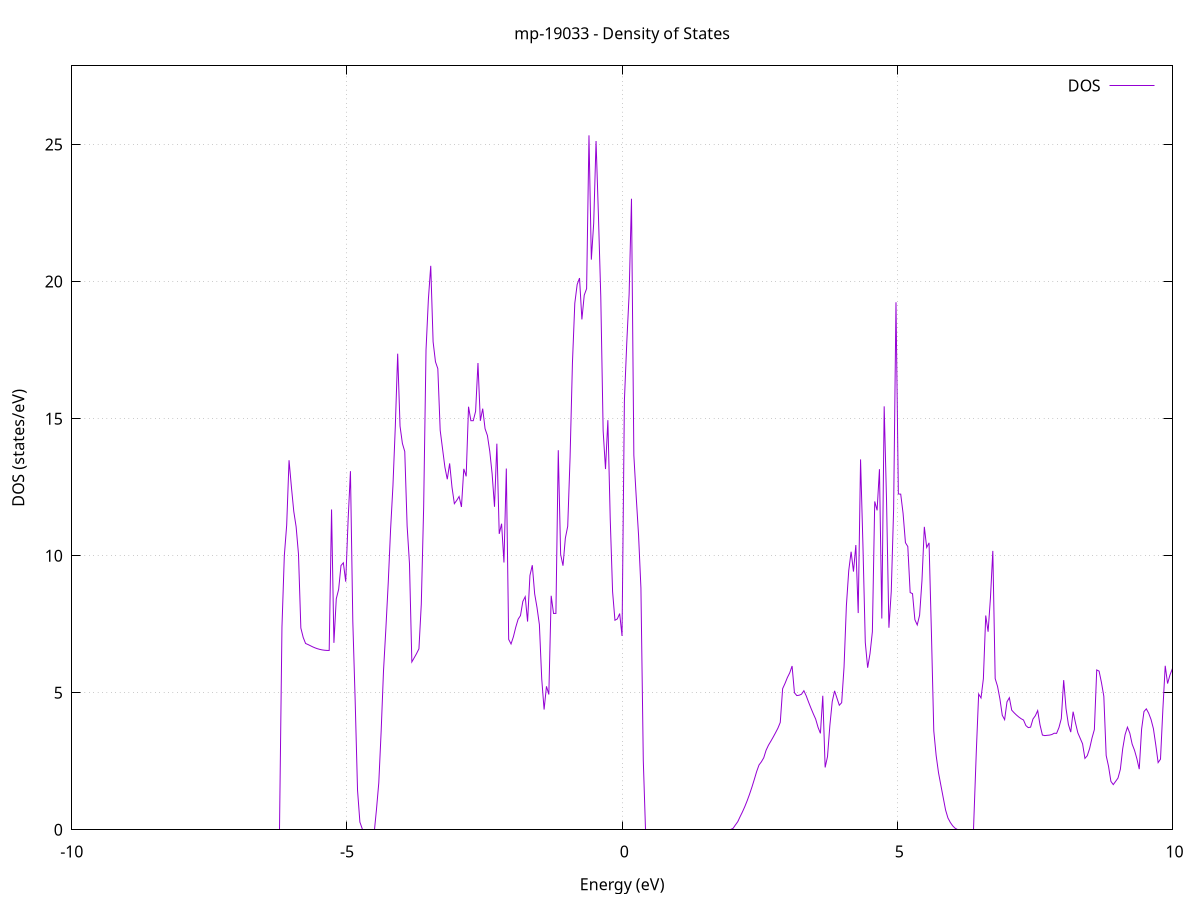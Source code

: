set title 'mp-19033 - Density of States'
set xlabel 'Energy (eV)'
set ylabel 'DOS (states/eV)'
set grid
set xrange [-10:10]
set yrange [0:27.871]
set xzeroaxis lt -1
set terminal png size 800,600
set output 'mp-19033_dos_gnuplot.png'
plot '-' using 1:2 with lines title 'DOS'
-43.643400 0.000000
-43.600500 0.000000
-43.557500 0.000000
-43.514600 0.000000
-43.471700 0.000000
-43.428800 0.000000
-43.385900 0.000000
-43.343000 0.000000
-43.300100 0.000000
-43.257200 0.000000
-43.214300 0.000000
-43.171300 0.000000
-43.128400 0.000000
-43.085500 0.000000
-43.042600 0.000000
-42.999700 0.000000
-42.956800 0.000000
-42.913900 0.000000
-42.871000 0.000000
-42.828000 0.000000
-42.785100 0.000000
-42.742200 0.000000
-42.699300 0.000000
-42.656400 0.000000
-42.613500 0.000000
-42.570600 0.000000
-42.527700 0.000000
-42.484700 0.000000
-42.441800 0.000000
-42.398900 0.000000
-42.356000 0.000000
-42.313100 0.000000
-42.270200 0.000000
-42.227300 0.000000
-42.184400 0.000000
-42.141500 0.000000
-42.098500 0.000000
-42.055600 0.000000
-42.012700 0.000000
-41.969800 0.000000
-41.926900 0.000000
-41.884000 0.000000
-41.841100 0.000000
-41.798200 0.000000
-41.755200 0.000000
-41.712300 0.000000
-41.669400 0.000000
-41.626500 0.000000
-41.583600 0.000000
-41.540700 0.000000
-41.497800 0.000000
-41.454900 0.000000
-41.412000 0.000000
-41.369000 0.000000
-41.326100 0.000000
-41.283200 0.000000
-41.240300 0.000000
-41.197400 0.000000
-41.154500 0.000000
-41.111600 0.000000
-41.068700 0.000000
-41.025700 0.000000
-40.982800 0.000000
-40.939900 0.000000
-40.897000 0.000000
-40.854100 0.000000
-40.811200 0.000000
-40.768300 0.000000
-40.725400 0.000000
-40.682400 0.000000
-40.639500 0.000000
-40.596600 0.000000
-40.553700 0.000000
-40.510800 0.000000
-40.467900 0.000000
-40.425000 0.000000
-40.382100 0.000000
-40.339200 0.000000
-40.296200 0.000000
-40.253300 0.000000
-40.210400 0.000000
-40.167500 0.000000
-40.124600 0.000000
-40.081700 0.000000
-40.038800 0.000000
-39.995900 0.000000
-39.952900 0.000000
-39.910000 0.000000
-39.867100 0.000000
-39.824200 0.000000
-39.781300 0.000000
-39.738400 238.131700
-39.695500 278.156000
-39.652600 0.000000
-39.609700 0.000000
-39.566700 0.000000
-39.523800 0.000000
-39.480900 0.000000
-39.438000 0.000000
-39.395100 0.000000
-39.352200 0.000000
-39.309300 0.000000
-39.266400 0.000000
-39.223400 0.000000
-39.180500 0.000000
-39.137600 0.000000
-39.094700 0.000000
-39.051800 0.000000
-39.008900 0.000000
-38.966000 0.000000
-38.923100 0.000000
-38.880100 0.000000
-38.837200 0.000000
-38.794300 0.000000
-38.751400 0.000000
-38.708500 0.000000
-38.665600 0.000000
-38.622700 0.000000
-38.579800 0.000000
-38.536900 0.000000
-38.493900 0.000000
-38.451000 0.000000
-38.408100 0.000000
-38.365200 0.000000
-38.322300 0.000000
-38.279400 0.000000
-38.236500 0.000000
-38.193600 0.000000
-38.150600 0.000000
-38.107700 0.000000
-38.064800 0.000000
-38.021900 0.000000
-37.979000 0.000000
-37.936100 0.000000
-37.893200 0.000000
-37.850300 0.000000
-37.807400 0.000000
-37.764400 0.000000
-37.721500 0.000000
-37.678600 0.000000
-37.635700 0.000000
-37.592800 0.000000
-37.549900 0.000000
-37.507000 0.000000
-37.464100 0.000000
-37.421100 0.000000
-37.378200 0.000000
-37.335300 0.000000
-37.292400 0.000000
-37.249500 0.000000
-37.206600 0.000000
-37.163700 0.000000
-37.120800 0.000000
-37.077800 0.000000
-37.034900 0.000000
-36.992000 0.000000
-36.949100 0.000000
-36.906200 0.000000
-36.863300 0.000000
-36.820400 0.000000
-36.777500 0.000000
-36.734600 0.000000
-36.691600 0.000000
-36.648700 0.000000
-36.605800 0.000000
-36.562900 0.000000
-36.520000 0.000000
-36.477100 0.000000
-36.434200 0.000000
-36.391300 0.000000
-36.348300 0.000000
-36.305400 0.000000
-36.262500 0.000000
-36.219600 0.000000
-36.176700 0.000000
-36.133800 0.000000
-36.090900 0.000000
-36.048000 0.000000
-36.005100 0.000000
-35.962100 0.000000
-35.919200 0.000000
-35.876300 0.000000
-35.833400 0.000000
-35.790500 0.000000
-35.747600 0.000000
-35.704700 0.000000
-35.661800 0.000000
-35.618800 0.000000
-35.575900 0.000000
-35.533000 0.000000
-35.490100 0.000000
-35.447200 0.000000
-35.404300 0.000000
-35.361400 0.000000
-35.318500 0.000000
-35.275500 0.000000
-35.232600 0.000000
-35.189700 0.000000
-35.146800 0.000000
-35.103900 0.000000
-35.061000 0.000000
-35.018100 0.000000
-34.975200 0.000000
-34.932300 0.000000
-34.889300 0.000000
-34.846400 0.000000
-34.803500 0.000000
-34.760600 0.000000
-34.717700 0.000000
-34.674800 0.000000
-34.631900 0.000000
-34.589000 0.000000
-34.546000 0.000000
-34.503100 0.000000
-34.460200 0.000000
-34.417300 0.000000
-34.374400 0.000000
-34.331500 0.000000
-34.288600 0.000000
-34.245700 0.000000
-34.202800 0.000000
-34.159800 0.000000
-34.116900 0.000000
-34.074000 0.000000
-34.031100 0.000000
-33.988200 0.000000
-33.945300 0.000000
-33.902400 0.000000
-33.859500 0.000000
-33.816500 0.000000
-33.773600 0.000000
-33.730700 0.000000
-33.687800 0.000000
-33.644900 0.000000
-33.602000 0.000000
-33.559100 0.000000
-33.516200 0.000000
-33.473200 0.000000
-33.430300 0.000000
-33.387400 0.000000
-33.344500 0.000000
-33.301600 0.000000
-33.258700 0.000000
-33.215800 0.000000
-33.172900 0.000000
-33.130000 0.000000
-33.087000 0.000000
-33.044100 0.000000
-33.001200 0.000000
-32.958300 0.000000
-32.915400 0.000000
-32.872500 0.000000
-32.829600 0.000000
-32.786700 0.000000
-32.743700 0.000000
-32.700800 0.000000
-32.657900 0.000000
-32.615000 0.000000
-32.572100 0.000000
-32.529200 0.000000
-32.486300 0.000000
-32.443400 0.000000
-32.400500 0.000000
-32.357500 0.000000
-32.314600 0.000000
-32.271700 0.000000
-32.228800 0.000000
-32.185900 0.000000
-32.143000 0.000000
-32.100100 0.000000
-32.057200 0.000000
-32.014200 0.000000
-31.971300 0.000000
-31.928400 0.000000
-31.885500 0.000000
-31.842600 0.000000
-31.799700 0.000000
-31.756800 0.000000
-31.713900 0.000000
-31.670900 0.000000
-31.628000 0.000000
-31.585100 0.000000
-31.542200 0.000000
-31.499300 0.000000
-31.456400 0.000000
-31.413500 0.000000
-31.370600 0.000000
-31.327700 0.000000
-31.284700 0.000000
-31.241800 0.000000
-31.198900 0.000000
-31.156000 0.000000
-31.113100 0.000000
-31.070200 0.000000
-31.027300 0.000000
-30.984400 0.000000
-30.941400 0.000000
-30.898500 0.000000
-30.855600 0.000000
-30.812700 0.000000
-30.769800 0.000000
-30.726900 0.000000
-30.684000 0.000000
-30.641100 0.000000
-30.598200 0.000000
-30.555200 0.000000
-30.512300 0.000000
-30.469400 0.000000
-30.426500 0.000000
-30.383600 0.000000
-30.340700 0.000000
-30.297800 0.000000
-30.254900 0.000000
-30.211900 0.000000
-30.169000 0.000000
-30.126100 0.000000
-30.083200 0.000000
-30.040300 0.000000
-29.997400 0.000000
-29.954500 0.000000
-29.911600 0.000000
-29.868600 0.000000
-29.825700 0.000000
-29.782800 0.000000
-29.739900 0.000000
-29.697000 0.000000
-29.654100 0.000000
-29.611200 0.000000
-29.568300 0.000000
-29.525400 0.000000
-29.482400 0.000000
-29.439500 0.000000
-29.396600 0.000000
-29.353700 0.000000
-29.310800 0.000000
-29.267900 0.000000
-29.225000 0.000000
-29.182100 0.000000
-29.139100 0.000000
-29.096200 0.000000
-29.053300 0.000000
-29.010400 0.000000
-28.967500 0.000000
-28.924600 0.000000
-28.881700 0.000000
-28.838800 0.000000
-28.795900 0.000000
-28.752900 0.000000
-28.710000 0.000000
-28.667100 0.000000
-28.624200 0.000000
-28.581300 0.000000
-28.538400 0.000000
-28.495500 0.000000
-28.452600 0.000000
-28.409600 0.000000
-28.366700 0.000000
-28.323800 0.000000
-28.280900 0.000000
-28.238000 0.000000
-28.195100 0.000000
-28.152200 0.000000
-28.109300 0.000000
-28.066300 0.000000
-28.023400 0.000000
-27.980500 0.000000
-27.937600 0.000000
-27.894700 0.000000
-27.851800 0.000000
-27.808900 0.000000
-27.766000 0.000000
-27.723100 0.000000
-27.680100 0.000000
-27.637200 0.000000
-27.594300 0.000000
-27.551400 0.000000
-27.508500 0.000000
-27.465600 0.000000
-27.422700 0.000000
-27.379800 0.000000
-27.336800 0.000000
-27.293900 0.000000
-27.251000 0.000000
-27.208100 0.000000
-27.165200 0.000000
-27.122300 0.000000
-27.079400 0.000000
-27.036500 0.000000
-26.993600 0.000000
-26.950600 0.000000
-26.907700 0.000000
-26.864800 0.000000
-26.821900 0.000000
-26.779000 0.000000
-26.736100 0.000000
-26.693200 0.000000
-26.650300 0.000000
-26.607300 0.000000
-26.564400 0.000000
-26.521500 0.000000
-26.478600 0.000000
-26.435700 0.000000
-26.392800 0.000000
-26.349900 0.000000
-26.307000 0.000000
-26.264000 0.000000
-26.221100 0.000000
-26.178200 0.000000
-26.135300 0.000000
-26.092400 0.000000
-26.049500 0.000000
-26.006600 0.000000
-25.963700 0.000000
-25.920800 0.000000
-25.877800 0.000000
-25.834900 0.000000
-25.792000 0.000000
-25.749100 0.000000
-25.706200 0.000000
-25.663300 0.000000
-25.620400 0.000000
-25.577500 0.000000
-25.534500 0.000000
-25.491600 0.000000
-25.448700 0.000000
-25.405800 0.000000
-25.362900 0.000000
-25.320000 0.000000
-25.277100 0.000000
-25.234200 0.000000
-25.191300 0.000000
-25.148300 0.000000
-25.105400 0.000000
-25.062500 0.000000
-25.019600 0.000000
-24.976700 0.000000
-24.933800 0.000000
-24.890900 0.000000
-24.848000 0.000000
-24.805000 0.000000
-24.762100 0.000000
-24.719200 0.000000
-24.676300 0.000000
-24.633400 0.000000
-24.590500 0.000000
-24.547600 0.000000
-24.504700 0.000000
-24.461700 0.000000
-24.418800 0.000000
-24.375900 0.000000
-24.333000 0.000000
-24.290100 0.000000
-24.247200 0.000000
-24.204300 0.000000
-24.161400 0.000000
-24.118500 0.000000
-24.075500 0.000000
-24.032600 0.000000
-23.989700 0.000000
-23.946800 0.000000
-23.903900 0.000000
-23.861000 0.000000
-23.818100 0.000000
-23.775200 0.000000
-23.732200 0.000000
-23.689300 0.000000
-23.646400 0.000000
-23.603500 0.000000
-23.560600 0.000000
-23.517700 0.000000
-23.474800 0.000000
-23.431900 0.000000
-23.389000 0.000000
-23.346000 0.000000
-23.303100 0.000000
-23.260200 0.000000
-23.217300 0.000000
-23.174400 0.000000
-23.131500 0.000000
-23.088600 0.000000
-23.045700 0.000000
-23.002700 0.000000
-22.959800 0.000000
-22.916900 0.000000
-22.874000 0.000000
-22.831100 0.000000
-22.788200 0.000000
-22.745300 0.000000
-22.702400 0.000000
-22.659400 0.000000
-22.616500 0.000000
-22.573600 0.000000
-22.530700 0.000000
-22.487800 0.000000
-22.444900 0.000000
-22.402000 0.000000
-22.359100 0.000000
-22.316200 0.000000
-22.273200 0.000000
-22.230300 0.000000
-22.187400 0.000000
-22.144500 0.000000
-22.101600 0.000000
-22.058700 0.000000
-22.015800 0.000000
-21.972900 0.000000
-21.929900 0.000000
-21.887000 0.000000
-21.844100 0.000000
-21.801200 0.000000
-21.758300 0.000000
-21.715400 0.000000
-21.672500 0.000000
-21.629600 0.000000
-21.586700 0.000000
-21.543700 0.000000
-21.500800 0.000000
-21.457900 0.000000
-21.415000 0.000000
-21.372100 0.000000
-21.329200 0.000000
-21.286300 0.000000
-21.243400 0.000000
-21.200400 0.000000
-21.157500 0.000000
-21.114600 0.000000
-21.071700 0.000000
-21.028800 0.000000
-20.985900 0.000000
-20.943000 0.000000
-20.900100 0.000000
-20.857100 0.000000
-20.814200 0.000000
-20.771300 0.000000
-20.728400 0.000000
-20.685500 0.000000
-20.642600 0.000000
-20.599700 0.000000
-20.556800 0.000000
-20.513900 0.000000
-20.470900 0.000000
-20.428000 0.000000
-20.385100 0.000000
-20.342200 0.000000
-20.299300 0.000000
-20.256400 0.000000
-20.213500 0.000000
-20.170600 0.000000
-20.127600 0.000000
-20.084700 0.000000
-20.041800 0.000000
-19.998900 0.000000
-19.956000 0.000000
-19.913100 0.000000
-19.870200 0.000000
-19.827300 0.000000
-19.784400 0.000000
-19.741400 0.000000
-19.698500 0.000000
-19.655600 0.000000
-19.612700 0.000000
-19.569800 0.000000
-19.526900 0.000000
-19.484000 0.000000
-19.441100 0.000000
-19.398100 0.000000
-19.355200 0.000000
-19.312300 0.000000
-19.269400 0.000000
-19.226500 0.000000
-19.183600 0.000000
-19.140700 0.000000
-19.097800 0.000000
-19.054800 0.000000
-19.011900 0.000000
-18.969000 0.000000
-18.926100 0.000000
-18.883200 0.000000
-18.840300 0.000000
-18.797400 0.000000
-18.754500 0.000000
-18.711600 0.000000
-18.668600 0.000000
-18.625700 0.000000
-18.582800 0.000000
-18.539900 0.000000
-18.497000 0.000000
-18.454100 0.000000
-18.411200 0.000000
-18.368300 0.000000
-18.325300 0.000000
-18.282400 0.000000
-18.239500 0.000000
-18.196600 0.000000
-18.153700 0.000000
-18.110800 0.000000
-18.067900 0.000000
-18.025000 0.000000
-17.982100 0.000000
-17.939100 0.000000
-17.896200 0.000000
-17.853300 0.000000
-17.810400 0.000000
-17.767500 0.017500
-17.724600 0.308500
-17.681700 0.957300
-17.638800 2.076900
-17.595800 2.828600
-17.552900 3.726200
-17.510000 3.496100
-17.467100 4.490000
-17.424200 9.330900
-17.381300 10.172300
-17.338400 10.891900
-17.295500 10.408200
-17.252500 7.268500
-17.209600 8.743400
-17.166700 9.396900
-17.123800 8.776500
-17.080900 11.262400
-17.038000 12.163300
-16.995100 10.696900
-16.952200 6.591400
-16.909300 5.809900
-16.866300 6.649600
-16.823400 6.652000
-16.780500 20.786300
-16.737600 18.069700
-16.694700 20.805000
-16.651800 22.418500
-16.608900 20.638600
-16.566000 13.526100
-16.523000 1.273500
-16.480100 3.279200
-16.437200 4.631300
-16.394300 8.742600
-16.351400 21.430000
-16.308500 18.480500
-16.265600 13.415700
-16.222700 22.276300
-16.179800 19.691900
-16.136800 19.971700
-16.093900 20.266100
-16.051000 20.361800
-16.008100 25.913900
-15.965200 35.313700
-15.922300 25.571300
-15.879400 6.891300
-15.836500 0.000000
-15.793500 0.000000
-15.750600 0.000000
-15.707700 0.000000
-15.664800 0.000000
-15.621900 0.000000
-15.579000 0.000000
-15.536100 0.000000
-15.493200 0.000000
-15.450200 0.000000
-15.407300 0.000000
-15.364400 0.000000
-15.321500 0.000000
-15.278600 0.000000
-15.235700 0.000000
-15.192800 0.000000
-15.149900 0.000000
-15.107000 0.000000
-15.064000 0.000000
-15.021100 0.000000
-14.978200 0.000000
-14.935300 0.000000
-14.892400 0.000000
-14.849500 0.000000
-14.806600 0.000000
-14.763700 0.000000
-14.720700 0.000000
-14.677800 0.000000
-14.634900 0.000000
-14.592000 0.000000
-14.549100 0.000000
-14.506200 0.000000
-14.463300 0.000000
-14.420400 0.000000
-14.377400 0.000000
-14.334500 0.000000
-14.291600 0.000000
-14.248700 0.000000
-14.205800 0.000000
-14.162900 0.000000
-14.120000 0.000000
-14.077100 0.000000
-14.034200 0.000000
-13.991200 0.000000
-13.948300 0.000000
-13.905400 0.000000
-13.862500 0.000000
-13.819600 0.000000
-13.776700 0.000000
-13.733800 0.000000
-13.690900 0.000000
-13.647900 0.000000
-13.605000 0.000000
-13.562100 0.000000
-13.519200 0.000000
-13.476300 0.000000
-13.433400 0.000000
-13.390500 0.000000
-13.347600 0.000000
-13.304700 0.000000
-13.261700 0.000000
-13.218800 0.000000
-13.175900 0.000000
-13.133000 0.000000
-13.090100 0.000000
-13.047200 0.000000
-13.004300 0.000000
-12.961400 0.000000
-12.918400 0.000000
-12.875500 0.000000
-12.832600 0.000000
-12.789700 0.000000
-12.746800 0.000000
-12.703900 0.000000
-12.661000 0.000000
-12.618100 0.000000
-12.575100 0.000000
-12.532200 0.000000
-12.489300 0.000000
-12.446400 0.000000
-12.403500 0.000000
-12.360600 0.000000
-12.317700 0.000000
-12.274800 0.000000
-12.231900 0.000000
-12.188900 0.000000
-12.146000 0.000000
-12.103100 0.000000
-12.060200 0.000000
-12.017300 0.000000
-11.974400 0.000000
-11.931500 0.000000
-11.888600 0.000000
-11.845600 0.000000
-11.802700 0.000000
-11.759800 0.000000
-11.716900 0.000000
-11.674000 0.000000
-11.631100 0.000000
-11.588200 0.000000
-11.545300 0.000000
-11.502400 0.000000
-11.459400 0.000000
-11.416500 0.000000
-11.373600 0.000000
-11.330700 0.000000
-11.287800 0.000000
-11.244900 0.000000
-11.202000 0.000000
-11.159100 0.000000
-11.116100 0.000000
-11.073200 0.000000
-11.030300 0.000000
-10.987400 0.000000
-10.944500 0.000000
-10.901600 0.000000
-10.858700 0.000000
-10.815800 0.000000
-10.772800 0.000000
-10.729900 0.000000
-10.687000 0.000000
-10.644100 0.000000
-10.601200 0.000000
-10.558300 0.000000
-10.515400 0.000000
-10.472500 0.000000
-10.429600 0.000000
-10.386600 0.000000
-10.343700 0.000000
-10.300800 0.000000
-10.257900 0.000000
-10.215000 0.000000
-10.172100 0.000000
-10.129200 0.000000
-10.086300 0.000000
-10.043300 0.000000
-10.000400 0.000000
-9.957500 0.000000
-9.914600 0.000000
-9.871700 0.000000
-9.828800 0.000000
-9.785900 0.000000
-9.743000 0.000000
-9.700100 0.000000
-9.657100 0.000000
-9.614200 0.000000
-9.571300 0.000000
-9.528400 0.000000
-9.485500 0.000000
-9.442600 0.000000
-9.399700 0.000000
-9.356800 0.000000
-9.313800 0.000000
-9.270900 0.000000
-9.228000 0.000000
-9.185100 0.000000
-9.142200 0.000000
-9.099300 0.000000
-9.056400 0.000000
-9.013500 0.000000
-8.970500 0.000000
-8.927600 0.000000
-8.884700 0.000000
-8.841800 0.000000
-8.798900 0.000000
-8.756000 0.000000
-8.713100 0.000000
-8.670200 0.000000
-8.627300 0.000000
-8.584300 0.000000
-8.541400 0.000000
-8.498500 0.000000
-8.455600 0.000000
-8.412700 0.000000
-8.369800 0.000000
-8.326900 0.000000
-8.284000 0.000000
-8.241000 0.000000
-8.198100 0.000000
-8.155200 0.000000
-8.112300 0.000000
-8.069400 0.000000
-8.026500 0.000000
-7.983600 0.000000
-7.940700 0.000000
-7.897800 0.000000
-7.854800 0.000000
-7.811900 0.000000
-7.769000 0.000000
-7.726100 0.000000
-7.683200 0.000000
-7.640300 0.000000
-7.597400 0.000000
-7.554500 0.000000
-7.511500 0.000000
-7.468600 0.000000
-7.425700 0.000000
-7.382800 0.000000
-7.339900 0.000000
-7.297000 0.000000
-7.254100 0.000000
-7.211200 0.000000
-7.168200 0.000000
-7.125300 0.000000
-7.082400 0.000000
-7.039500 0.000000
-6.996600 0.000000
-6.953700 0.000000
-6.910800 0.000000
-6.867900 0.000000
-6.825000 0.000000
-6.782000 0.000000
-6.739100 0.000000
-6.696200 0.000000
-6.653300 0.000000
-6.610400 0.000000
-6.567500 0.000000
-6.524600 0.000000
-6.481700 0.000000
-6.438700 0.000000
-6.395800 0.000000
-6.352900 0.000000
-6.310000 0.000000
-6.267100 0.000000
-6.224200 0.000000
-6.181300 7.389000
-6.138400 9.997200
-6.095500 11.112400
-6.052500 13.482000
-6.009600 12.506600
-5.966700 11.617900
-5.923800 11.053800
-5.880900 10.055400
-5.838000 7.362500
-5.795100 7.016000
-5.752200 6.797400
-5.709200 6.759800
-5.666300 6.717300
-5.623400 6.674300
-5.580500 6.637400
-5.537600 6.606600
-5.494700 6.581900
-5.451800 6.563300
-5.408900 6.550800
-5.365900 6.544400
-5.323000 6.544200
-5.280100 11.686000
-5.237200 6.820700
-5.194300 8.427500
-5.151400 8.771000
-5.108500 9.640900
-5.065600 9.740700
-5.022700 9.052400
-4.979700 11.280000
-4.936800 13.084900
-4.893900 7.602800
-4.851000 4.711000
-4.808100 1.444200
-4.765200 0.280100
-4.722300 0.000000
-4.679400 0.000000
-4.636400 0.000000
-4.593500 0.000000
-4.550600 0.000000
-4.507700 0.000000
-4.464800 0.721700
-4.421900 1.712000
-4.379000 3.587300
-4.336100 5.796400
-4.293200 7.333900
-4.250200 9.008100
-4.207300 10.962100
-4.164400 12.559900
-4.121500 14.718200
-4.078600 17.369300
-4.035700 14.725900
-3.992800 14.096200
-3.949900 13.799900
-3.906900 11.082400
-3.864000 9.703400
-3.821100 6.122900
-3.778200 6.275500
-3.735300 6.429100
-3.692400 6.602400
-3.649500 8.229600
-3.606600 11.761500
-3.563600 17.505700
-3.520700 19.352300
-3.477800 20.576000
-3.434900 17.805400
-3.392000 17.074700
-3.349100 16.822500
-3.306200 14.575500
-3.263300 13.898500
-3.220400 13.228300
-3.177400 12.788300
-3.134500 13.367300
-3.091600 12.498800
-3.048700 11.898100
-3.005800 12.017000
-2.962900 12.159200
-2.920000 11.777700
-2.877100 13.168500
-2.834100 12.894300
-2.791200 15.434900
-2.748300 14.924400
-2.705400 14.924300
-2.662500 15.267500
-2.619600 17.030400
-2.576700 14.920400
-2.533800 15.364900
-2.490900 14.633100
-2.447900 14.381900
-2.405000 13.804700
-2.362100 12.977300
-2.319200 11.785100
-2.276300 14.086700
-2.233400 10.795700
-2.190500 11.167000
-2.147600 9.751100
-2.104600 13.178800
-2.061700 6.946600
-2.018800 6.779500
-1.975900 7.041200
-1.933000 7.391400
-1.890100 7.682200
-1.847200 7.815000
-1.804300 8.332000
-1.761300 8.503400
-1.718400 7.595600
-1.675500 9.277200
-1.632600 9.653300
-1.589700 8.608400
-1.546800 8.106900
-1.503900 7.487900
-1.461000 5.500400
-1.418100 4.386700
-1.375100 5.234100
-1.332200 4.936100
-1.289300 8.537600
-1.246400 7.892000
-1.203500 7.892500
-1.160600 13.848500
-1.117700 10.047200
-1.074800 9.634600
-1.031800 10.640700
-0.988900 11.074500
-0.946000 13.588700
-0.903100 17.035000
-0.860200 19.209600
-0.817300 19.895200
-0.774400 20.129300
-0.731500 18.620500
-0.688600 19.507800
-0.645600 19.742400
-0.602700 25.337300
-0.559800 20.802100
-0.516900 22.128500
-0.474000 25.130400
-0.431100 22.429200
-0.388200 19.444700
-0.345300 14.554600
-0.302300 13.161300
-0.259400 14.946200
-0.216500 11.345300
-0.173600 8.683800
-0.130700 7.644100
-0.087800 7.693600
-0.044900 7.888200
-0.002000 7.072200
0.041000 15.657800
0.083900 17.763200
0.126800 19.545100
0.169700 23.022300
0.212600 13.666500
0.255500 12.153600
0.298400 10.741600
0.341300 8.817400
0.384200 2.530800
0.427200 0.000000
0.470100 0.000000
0.513000 0.000000
0.555900 0.000000
0.598800 0.000000
0.641700 0.000000
0.684600 0.000000
0.727500 0.000000
0.770500 0.000000
0.813400 0.000000
0.856300 0.000000
0.899200 0.000000
0.942100 0.000000
0.985000 0.000000
1.027900 0.000000
1.070800 0.000000
1.113700 0.000000
1.156700 0.000000
1.199600 0.000000
1.242500 0.000000
1.285400 0.000000
1.328300 0.000000
1.371200 0.000000
1.414100 0.000000
1.457000 0.000000
1.500000 0.000000
1.542900 0.000000
1.585800 0.000000
1.628700 0.000000
1.671600 0.000000
1.714500 0.000000
1.757400 0.000000
1.800300 0.000000
1.843300 0.000000
1.886200 0.000000
1.929100 0.000000
1.972000 0.000000
2.014900 0.050700
2.057800 0.175600
2.100700 0.294600
2.143600 0.478800
2.186500 0.654500
2.229500 0.849000
2.272400 1.063700
2.315300 1.299600
2.358200 1.556700
2.401100 1.834900
2.444000 2.124400
2.486900 2.364800
2.529800 2.479100
2.572800 2.626800
2.615700 2.903300
2.658600 3.085900
2.701500 3.229900
2.744400 3.381500
2.787300 3.540400
2.830200 3.706800
2.873100 3.918100
2.916000 5.147900
2.959000 5.337600
3.001900 5.552400
3.044800 5.725600
3.087700 5.974900
3.130600 5.000600
3.173500 4.896300
3.216400 4.909100
3.259300 4.946900
3.302300 5.073500
3.345200 4.884500
3.388100 4.654300
3.431000 4.436100
3.473900 4.230100
3.516800 4.036200
3.559700 3.737200
3.602600 3.517500
3.645600 4.889000
3.688500 2.274200
3.731400 2.669500
3.774300 3.802800
3.817200 4.678000
3.860100 5.069200
3.903000 4.803800
3.945900 4.543600
3.988800 4.636600
4.031800 5.932600
4.074700 8.182700
4.117600 9.460700
4.160500 10.145000
4.203400 9.420100
4.246300 10.388400
4.289200 7.907100
4.332100 13.513700
4.375100 10.392200
4.418000 6.834000
4.460900 5.912000
4.503800 6.427500
4.546700 7.222800
4.589600 11.979400
4.632500 11.654000
4.675400 13.156200
4.718300 7.707500
4.761300 15.448700
4.804200 11.996300
4.847100 7.371100
4.890000 8.698000
4.932900 11.699700
4.975800 19.245300
5.018700 12.251100
5.061600 12.246000
5.104600 11.543800
5.147500 10.475000
5.190400 10.334300
5.233300 8.655700
5.276200 8.614800
5.319100 7.664500
5.362000 7.472900
5.404900 7.828100
5.447900 9.093400
5.490800 11.052000
5.533700 10.300300
5.576600 10.467900
5.619500 7.191000
5.662400 3.609700
5.705300 2.712500
5.748200 2.085200
5.791100 1.625400
5.834100 1.170300
5.877000 0.719800
5.919900 0.429600
5.962800 0.268300
6.005700 0.144800
6.048600 0.059100
6.091500 0.011100
6.134400 0.000000
6.177400 0.000000
6.220300 0.000000
6.263200 0.000000
6.306100 0.000000
6.349000 0.000000
6.391900 0.000000
6.434800 2.832900
6.477700 4.951200
6.520600 4.808800
6.563600 5.509500
6.606500 7.817100
6.649400 7.225900
6.692300 8.463400
6.735200 10.174500
6.778100 5.515200
6.821000 5.231500
6.863900 4.777100
6.906900 4.178600
6.949800 4.017600
6.992700 4.668100
7.035600 4.819200
7.078500 4.364100
7.121400 4.270500
7.164300 4.187000
7.207200 4.113900
7.250200 4.051500
7.293100 4.003800
7.336000 3.801700
7.378900 3.727900
7.421800 3.744200
7.464700 4.040600
7.507600 4.159700
7.550500 4.348300
7.593400 3.822100
7.636400 3.456100
7.679300 3.435700
7.722200 3.446100
7.765100 3.454300
7.808000 3.475400
7.850900 3.522600
7.893800 3.517000
7.936700 3.727300
7.979700 4.054600
8.022600 5.459700
8.065500 4.421300
8.108400 3.843300
8.151300 3.563300
8.194200 4.308400
8.237100 3.899200
8.280000 3.537300
8.322900 3.336800
8.365900 3.136800
8.408800 2.603700
8.451700 2.703500
8.494600 2.966400
8.537500 3.347600
8.580400 3.655800
8.623300 5.831400
8.666200 5.788200
8.709200 5.371500
8.752100 4.870900
8.795000 2.706400
8.837900 2.313300
8.880800 1.766800
8.923700 1.647800
8.966600 1.765500
9.009500 1.886400
9.052500 2.205000
9.095400 2.958300
9.138300 3.468200
9.181200 3.743600
9.224100 3.526800
9.267000 3.124800
9.309900 2.900200
9.352800 2.592800
9.395700 2.212300
9.438700 3.673100
9.481600 4.312800
9.524500 4.412300
9.567400 4.251800
9.610300 4.023300
9.653200 3.688500
9.696100 3.097000
9.739000 2.451100
9.782000 2.576000
9.824900 4.390000
9.867800 5.982600
9.910700 5.334700
9.953600 5.644500
9.996500 5.867400
10.039400 5.866400
10.082300 6.182400
10.125200 5.989000
10.168200 6.312100
10.211100 6.482700
10.254000 6.744600
10.296900 7.141700
10.339800 7.651000
10.382700 9.704800
10.425600 6.847800
10.468500 6.761000
10.511500 7.171100
10.554400 10.726700
10.597300 7.115200
10.640200 7.837300
10.683100 9.033600
10.726000 8.467900
10.768900 8.494200
10.811800 8.493500
10.854800 8.033700
10.897700 7.139100
10.940600 6.520200
10.983500 5.522300
11.026400 5.028600
11.069300 4.540000
11.112200 4.165600
11.155100 3.801800
11.198000 3.580100
11.241000 3.381500
11.283900 3.150000
11.326800 2.677200
11.369700 2.395000
11.412600 2.257600
11.455500 2.130300
11.498400 1.972800
11.541300 1.771800
11.584300 1.484600
11.627200 1.181900
11.670100 0.898400
11.713000 0.603500
11.755900 0.431800
11.798800 0.912500
11.841700 1.099900
11.884600 3.460800
11.927500 1.317500
11.970500 1.470500
12.013400 1.619100
12.056300 2.147600
12.099200 2.482200
12.142100 2.848600
12.185000 3.281700
12.227900 3.666000
12.270800 4.077200
12.313800 4.195600
12.356700 4.170500
12.399600 4.130700
12.442500 5.961200
12.485400 6.485500
12.528300 6.026700
12.571200 5.112900
12.614100 4.590800
12.657100 4.405500
12.700000 4.297900
12.742900 7.065700
12.785800 8.186500
12.828700 8.174600
12.871600 7.265400
12.914500 6.980900
12.957400 5.703400
13.000300 12.270700
13.043300 7.503700
13.086200 7.172600
13.129100 6.699300
13.172000 5.753500
13.214900 5.704500
13.257800 5.666100
13.300700 5.682000
13.343600 5.991800
13.386600 6.433200
13.429500 6.979500
13.472400 7.342000
13.515300 8.320300
13.558200 6.593200
13.601100 8.787900
13.644000 7.471000
13.686900 7.583000
13.729800 5.558100
13.772800 5.401500
13.815700 5.596900
13.858600 6.101300
13.901500 5.023200
13.944400 4.003600
13.987300 2.425700
14.030200 1.404500
14.073100 0.593300
14.116100 0.334400
14.159000 1.048800
14.201900 1.734600
14.244800 2.754700
14.287700 4.276900
14.330600 5.648300
14.373500 6.358500
14.416400 6.210900
14.459400 5.411300
14.502300 5.066800
14.545200 5.683700
14.588100 7.105700
14.631000 8.558700
14.673900 8.063600
14.716800 7.520200
14.759700 6.777200
14.802600 6.432600
14.845600 8.684200
14.888500 11.602500
14.931400 12.382200
14.974300 12.145000
15.017200 10.855600
15.060100 8.210000
15.103000 7.686300
15.145900 8.599900
15.188900 12.239500
15.231800 13.373500
15.274700 10.438900
15.317600 8.341400
15.360500 11.347100
15.403400 6.487800
15.446300 6.645800
15.489200 6.111800
15.532200 7.192600
15.575100 8.301600
15.618000 5.279600
15.660900 4.107200
15.703800 4.763200
15.746700 5.495600
15.789600 6.342300
15.832500 7.342700
15.875400 7.975400
15.918400 7.895600
15.961300 8.207100
16.004200 7.361600
16.047100 5.846400
16.090000 7.579900
16.132900 9.534500
16.175800 11.650900
16.218700 9.498400
16.261700 10.111300
16.304600 10.586500
16.347500 13.761500
16.390400 11.739700
16.433300 9.789500
16.476200 9.835300
16.519100 10.467000
16.562000 8.457500
16.604900 5.825500
16.647900 4.379100
16.690800 5.609500
16.733700 7.540600
16.776600 6.138300
16.819500 5.217400
16.862400 4.987600
16.905300 5.308700
16.948200 6.323200
16.991200 6.598900
17.034100 7.904700
17.077000 8.247200
17.119900 6.253000
17.162800 5.675400
17.205700 6.227800
17.248600 6.300600
17.291500 6.375200
17.334500 6.423400
17.377400 5.824600
17.420300 5.495700
17.463200 6.991100
17.506100 6.793300
17.549000 6.840200
17.591900 8.052800
17.634800 7.990200
17.677700 8.185000
17.720700 7.745800
17.763600 8.107800
17.806500 8.981300
17.849400 9.155600
17.892300 9.041200
17.935200 9.035300
17.978100 9.222200
18.021000 9.793700
18.064000 9.716500
18.106900 9.599500
18.149800 9.515000
18.192700 9.556900
18.235600 9.582600
18.278500 10.904100
18.321400 10.277200
18.364300 11.073200
18.407200 11.485600
18.450200 10.673500
18.493100 10.388300
18.536000 15.029900
18.578900 12.146500
18.621800 12.483800
18.664700 10.281200
18.707600 9.385700
18.750500 8.462200
18.793500 9.581200
18.836400 9.205500
18.879300 9.492700
18.922200 8.214400
18.965100 7.662800
19.008000 8.250600
19.050900 8.742300
19.093800 7.766300
19.136800 6.981300
19.179700 7.038500
19.222600 6.827700
19.265500 5.881700
19.308400 5.356100
19.351300 5.017900
19.394200 4.824200
19.437100 4.774600
19.480000 4.526100
19.523000 4.114600
19.565900 2.814600
19.608800 2.768900
19.651700 2.939000
19.694600 3.224400
19.737500 3.398400
19.780400 3.596900
19.823300 3.546800
19.866300 6.560600
19.909200 5.729300
19.952100 4.987700
19.995000 4.921600
20.037900 4.245500
20.080800 4.009400
20.123700 3.596700
20.166600 3.870200
20.209500 4.465000
20.252500 5.111300
20.295400 5.685600
20.338300 5.703000
20.381200 5.598800
20.424100 5.038800
20.467000 4.452700
20.509900 3.891400
20.552800 4.366700
20.595800 3.958400
20.638700 4.395100
20.681600 3.852100
20.724500 4.857900
20.767400 5.665100
20.810300 7.677600
20.853200 8.461900
20.896100 9.221600
20.939100 9.648700
20.982000 8.132600
21.024900 7.393500
21.067800 7.080400
21.110700 6.955500
21.153600 6.974300
21.196500 7.476500
21.239400 7.234300
21.282300 6.722200
21.325300 7.074400
21.368200 7.195800
21.411100 6.510300
21.454000 7.428200
21.496900 7.986300
21.539800 8.433000
21.582700 8.521100
21.625600 11.183400
21.668600 10.224200
21.711500 10.996500
21.754400 10.912700
21.797300 9.735400
21.840200 9.037800
21.883100 8.412600
21.926000 8.164800
21.968900 8.176300
22.011800 8.087200
22.054800 6.946500
22.097700 6.871400
22.140600 6.914900
22.183500 6.598100
22.226400 5.269700
22.269300 4.654900
22.312200 4.359200
22.355100 4.935800
22.398100 5.322300
22.441000 4.792100
22.483900 5.337900
22.526800 5.535900
22.569700 6.460800
22.612600 6.714300
22.655500 6.777700
22.698400 6.920800
22.741400 7.529900
22.784300 8.208000
22.827200 7.389000
22.870100 7.123800
22.913000 7.679300
22.955900 8.171600
22.998800 8.641400
23.041700 7.869500
23.084600 7.030900
23.127600 6.941300
23.170500 7.215300
23.213400 7.363300
23.256300 7.521400
23.299200 5.940800
23.342100 6.472700
23.385000 5.836000
23.427900 4.773600
23.470900 5.323200
23.513800 6.136700
23.556700 6.967100
23.599600 7.542200
23.642500 7.589900
23.685400 9.085400
23.728300 9.657300
23.771200 8.798200
23.814100 8.553600
23.857100 7.940200
23.900000 8.507600
23.942900 9.657700
23.985800 11.028200
24.028700 10.579900
24.071600 9.285000
24.114500 7.786000
24.157400 7.688800
24.200400 7.105000
24.243300 6.246200
24.286200 5.708600
24.329100 5.097900
24.372000 4.493400
24.414900 3.974700
24.457800 4.153100
24.500700 4.609800
24.543700 5.382100
24.586600 6.026400
24.629500 6.941700
24.672400 7.860000
24.715300 8.199600
24.758200 8.454200
24.801100 8.256000
24.844000 7.906100
24.886900 8.696700
24.929900 9.342100
24.972800 8.020300
25.015700 7.821300
25.058600 8.387200
25.101500 7.845700
25.144400 7.214500
25.187300 6.129000
25.230200 5.750600
25.273200 5.553500
25.316100 5.704300
25.359000 6.754000
25.401900 7.987500
25.444800 9.499200
25.487700 9.242400
25.530600 9.100500
25.573500 9.489200
25.616400 8.111700
25.659400 7.021900
25.702300 8.428000
25.745200 9.140100
25.788100 9.363300
25.831000 9.642900
25.873900 9.673400
25.916800 8.517800
25.959700 7.574300
26.002700 7.213600
26.045600 6.736400
26.088500 8.862200
26.131400 10.497100
26.174300 8.177200
26.217200 7.834700
26.260100 8.072000
26.303000 7.802000
26.346000 12.860300
26.388900 11.464800
26.431800 8.014000
26.474700 6.989300
26.517600 6.511100
26.560500 7.977100
26.603400 10.172800
26.646300 10.150200
26.689200 8.574500
26.732200 8.562200
26.775100 9.162700
26.818000 8.439700
26.860900 9.838900
26.903800 8.209700
26.946700 8.355300
26.989600 8.413100
27.032500 9.582500
27.075500 10.284000
27.118400 14.869900
27.161300 13.254900
27.204200 12.324300
27.247100 11.847900
27.290000 8.638300
27.332900 8.209500
27.375800 10.133300
27.418700 11.015400
27.461700 9.270500
27.504600 8.121100
27.547500 9.956800
27.590400 10.043500
27.633300 9.915400
27.676200 8.938400
27.719100 8.896900
27.762000 8.556100
27.805000 8.244200
27.847900 8.247500
27.890800 7.618300
27.933700 8.377100
27.976600 9.954600
28.019500 12.262500
28.062400 9.010000
28.105300 7.318300
28.148300 8.312000
28.191200 12.251300
28.234100 13.833100
28.277000 13.786400
28.319900 13.670100
28.362800 20.618900
28.405700 21.004300
28.448600 30.823600
28.491500 21.351800
28.534500 18.075300
28.577400 26.496300
28.620300 22.863500
28.663200 16.005000
28.706100 10.660300
28.749000 10.273800
28.791900 11.330600
28.834800 13.375300
28.877800 9.760900
28.920700 10.378400
28.963600 11.019900
29.006500 9.630800
29.049400 10.520300
29.092300 10.181300
29.135200 10.466200
29.178100 9.681900
29.221000 9.252700
29.264000 8.586100
29.306900 8.617900
29.349800 10.810300
29.392700 8.740500
29.435600 7.307600
29.478500 6.804800
29.521400 5.672800
29.564300 7.201800
29.607300 7.747900
29.650200 7.612300
29.693100 6.798300
29.736000 6.077100
29.778900 5.527000
29.821800 4.999800
29.864700 5.017500
29.907600 8.122500
29.950600 6.960100
29.993500 6.411300
30.036400 6.257700
30.079300 7.062700
30.122200 7.747300
30.165100 7.278300
30.208000 8.518200
30.250900 9.725200
30.293800 8.151500
30.336800 7.071100
30.379700 5.868900
30.422600 5.454400
30.465500 6.099500
30.508400 7.087600
30.551300 11.137500
30.594200 11.915800
30.637100 4.418600
30.680100 5.156900
30.723000 5.983800
30.765900 7.878200
30.808800 7.855500
30.851700 6.885300
30.894600 5.558000
30.937500 5.586500
30.980400 6.267700
31.023300 6.127100
31.066300 5.945700
31.109200 5.902700
31.152100 5.640500
31.195000 6.202300
31.237900 7.087500
31.280800 7.959100
31.323700 8.498900
31.366600 8.345700
31.409600 9.915200
31.452500 9.689400
31.495400 9.043600
31.538300 8.315800
31.581200 8.792800
31.624100 9.518200
31.667000 7.903600
31.709900 9.381700
31.752900 10.659800
31.795800 8.813600
31.838700 7.278900
31.881600 8.817600
31.924500 9.269200
31.967400 9.559200
32.010300 9.573900
32.053200 9.638900
32.096100 9.772500
32.139100 7.849300
32.182000 6.644400
32.224900 7.551500
32.267800 11.723600
32.310700 11.550000
32.353600 10.468000
32.396500 10.224200
32.439400 8.394700
32.482400 7.405200
32.525300 6.656300
32.568200 7.048400
32.611100 8.056000
32.654000 9.289800
32.696900 9.641400
32.739800 9.798300
32.782700 10.273200
32.825600 9.876500
32.868600 8.967300
32.911500 8.737700
32.954400 8.997700
32.997300 8.994900
33.040200 9.656300
33.083100 7.948800
33.126000 7.237000
33.168900 7.002500
33.211900 6.989600
33.254800 7.841000
33.297700 9.813600
33.340600 9.128900
33.383500 8.769700
33.426400 9.647200
33.469300 10.846800
33.512200 9.708200
33.555200 7.789700
33.598100 7.964700
33.641000 10.133800
33.683900 9.783300
33.726800 8.716200
33.769700 7.960100
33.812600 7.916000
33.855500 9.077400
33.898400 11.358600
33.941400 8.642300
33.984300 6.570300
34.027200 6.604600
34.070100 6.679300
34.113000 7.597100
34.155900 8.775000
34.198800 9.374100
34.241700 9.185000
34.284700 9.448100
34.327600 8.254100
34.370500 8.731400
34.413400 9.593300
34.456300 7.999800
34.499200 9.196200
34.542100 10.161400
34.585000 10.247300
34.627900 14.498600
34.670900 9.556600
34.713800 9.169900
34.756700 9.891700
34.799600 10.552700
34.842500 13.076800
34.885400 11.464200
34.928300 13.044800
34.971200 10.207400
35.014200 8.478100
35.057100 8.417200
35.100000 8.634600
35.142900 9.726300
35.185800 9.908300
35.228700 11.699800
35.271600 10.673000
35.314500 9.091000
35.357500 8.828700
35.400400 8.929400
35.443300 9.167000
35.486200 12.584100
35.529100 11.965800
35.572000 18.502700
35.614900 10.051300
35.657800 8.265400
35.700700 9.670600
35.743700 11.720900
35.786600 12.562100
35.829500 10.924800
35.872400 9.957800
35.915300 9.260000
35.958200 9.067200
36.001100 9.303700
36.044000 10.281300
36.087000 9.996900
36.129900 12.533000
36.172800 15.794500
36.215700 9.974000
36.258600 8.544500
36.301500 9.235100
36.344400 7.979100
36.387300 8.022200
36.430200 7.795600
36.473200 8.385100
36.516100 8.961000
36.559000 10.492100
36.601900 11.399100
36.644800 15.008100
36.687700 12.149000
36.730600 11.430300
36.773500 10.349800
36.816500 14.972700
36.859400 11.279400
36.902300 11.552800
36.945200 8.630100
36.988100 10.419600
37.031000 12.211800
37.073900 15.151400
37.116800 15.880200
37.159800 15.125100
37.202700 10.932600
37.245600 11.541000
37.288500 8.785900
37.331400 8.374600
37.374300 7.849800
37.417200 7.856300
37.460100 9.529500
37.503000 12.384200
37.546000 11.755400
37.588900 11.333300
37.631800 11.691600
37.674700 12.365100
37.717600 10.233000
37.760500 10.714300
37.803400 10.600900
37.846300 11.585300
37.889300 12.101500
37.932200 10.028000
37.975100 10.651100
38.018000 7.397800
38.060900 3.973900
38.103800 2.787000
38.146700 1.935300
38.189600 0.874800
38.232500 0.355000
38.275500 0.034300
38.318400 0.000000
38.361300 0.000000
38.404200 0.000000
38.447100 0.000000
38.490000 0.000000
38.532900 0.000000
38.575800 0.000000
38.618800 0.000000
38.661700 0.000000
38.704600 0.000000
38.747500 0.000000
38.790400 0.000000
38.833300 0.000000
38.876200 0.000000
38.919100 0.000000
38.962100 0.000000
39.005000 0.000000
39.047900 0.000000
39.090800 0.000000
39.133700 0.000000
39.176600 0.000000
39.219500 0.000000
39.262400 0.000000
39.305300 0.000000
39.348300 0.000000
39.391200 0.000000
39.434100 0.000000
39.477000 0.000000
39.519900 0.000000
39.562800 0.000000
39.605700 0.000000
39.648600 0.000000
39.691600 0.000000
39.734500 0.000000
39.777400 0.000000
39.820300 0.000000
39.863200 0.000000
39.906100 0.000000
39.949000 0.000000
39.991900 0.000000
40.034800 0.000000
40.077800 0.000000
40.120700 0.000000
40.163600 0.000000
40.206500 0.000000
40.249400 0.000000
40.292300 0.000000
40.335200 0.000000
40.378100 0.000000
40.421100 0.000000
40.464000 0.000000
40.506900 0.000000
40.549800 0.000000
40.592700 0.000000
40.635600 0.000000
40.678500 0.000000
40.721400 0.000000
40.764400 0.000000
40.807300 0.000000
40.850200 0.000000
40.893100 0.000000
40.936000 0.000000
40.978900 0.000000
41.021800 0.000000
41.064700 0.000000
41.107600 0.000000
41.150600 0.000000
41.193500 0.000000
41.236400 0.000000
41.279300 0.000000
41.322200 0.000000
41.365100 0.000000
41.408000 0.000000
41.450900 0.000000
41.493900 0.000000
41.536800 0.000000
41.579700 0.000000
41.622600 0.000000
41.665500 0.000000
41.708400 0.000000
41.751300 0.000000
41.794200 0.000000
41.837100 0.000000
41.880100 0.000000
41.923000 0.000000
41.965900 0.000000
42.008800 0.000000
42.051700 0.000000
42.094600 0.000000
42.137500 0.000000
42.180400 0.000000
e
